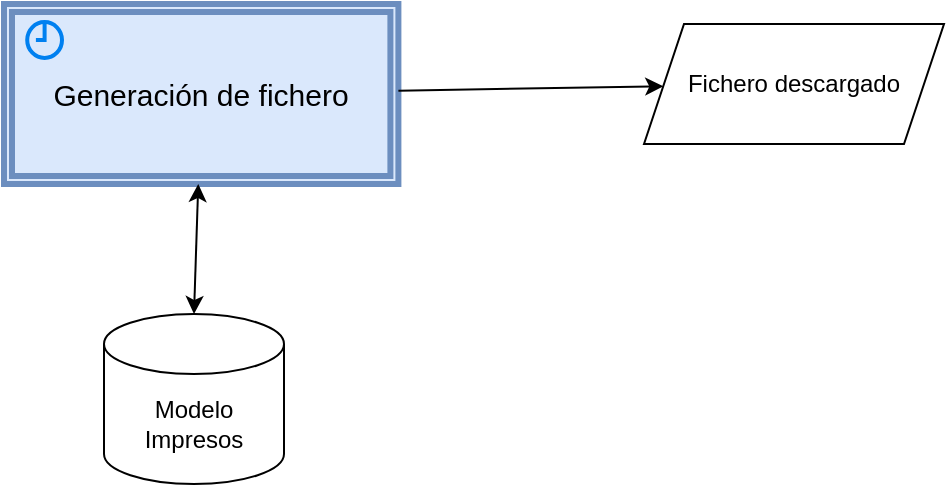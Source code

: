 <mxfile version="14.9.0" type="github">
  <diagram id="EXLHMDaifDddQzuxBUXZ" name="Page-1">
    <mxGraphModel dx="1185" dy="643" grid="0" gridSize="10" guides="1" tooltips="1" connect="1" arrows="1" fold="1" page="1" pageScale="1" pageWidth="827" pageHeight="1169" math="0" shadow="0">
      <root>
        <mxCell id="0" />
        <mxCell id="1" parent="0" />
        <mxCell id="V6-QGevS6LfhxT4h9i1H-1" value="" style="shape=cylinder3;whiteSpace=wrap;html=1;boundedLbl=1;backgroundOutline=1;size=15;" vertex="1" parent="1">
          <mxGeometry x="250" y="585" width="90" height="85" as="geometry" />
        </mxCell>
        <mxCell id="V6-QGevS6LfhxT4h9i1H-2" value="Modelo Impresos" style="text;html=1;strokeColor=none;fillColor=none;align=center;verticalAlign=middle;whiteSpace=wrap;rounded=0;" vertex="1" parent="1">
          <mxGeometry x="275" y="630" width="40" height="20" as="geometry" />
        </mxCell>
        <mxCell id="V6-QGevS6LfhxT4h9i1H-5" value="" style="group" vertex="1" connectable="0" parent="1">
          <mxGeometry x="200" y="430" width="203" height="90" as="geometry" />
        </mxCell>
        <mxCell id="V6-QGevS6LfhxT4h9i1H-6" value="&lt;span style=&quot;font-size: 15px&quot;&gt;Generación de fichero&lt;/span&gt;" style="shape=ext;double=1;rounded=0;whiteSpace=wrap;html=1;strokeColor=#6c8ebf;strokeWidth=3;fillColor=#dae8fc;" vertex="1" parent="V6-QGevS6LfhxT4h9i1H-5">
          <mxGeometry width="197.2" height="90" as="geometry" />
        </mxCell>
        <mxCell id="V6-QGevS6LfhxT4h9i1H-7" value="" style="html=1;verticalLabelPosition=bottom;align=center;labelBackgroundColor=#ffffff;verticalAlign=top;strokeWidth=2;strokeColor=#0080F0;shadow=0;dashed=0;shape=mxgraph.ios7.icons.clock;fillColor=none;" vertex="1" parent="V6-QGevS6LfhxT4h9i1H-5">
          <mxGeometry x="11.6" y="9" width="17.4" height="18" as="geometry" />
        </mxCell>
        <mxCell id="V6-QGevS6LfhxT4h9i1H-9" value="" style="endArrow=classic;startArrow=classic;html=1;exitX=0.5;exitY=0;exitDx=0;exitDy=0;exitPerimeter=0;" edge="1" parent="1" source="V6-QGevS6LfhxT4h9i1H-1" target="V6-QGevS6LfhxT4h9i1H-6">
          <mxGeometry width="50" height="50" relative="1" as="geometry">
            <mxPoint x="720" y="450" as="sourcePoint" />
            <mxPoint x="770" y="400" as="targetPoint" />
          </mxGeometry>
        </mxCell>
        <mxCell id="V6-QGevS6LfhxT4h9i1H-10" value="Fichero descargado" style="shape=parallelogram;perimeter=parallelogramPerimeter;whiteSpace=wrap;html=1;fixedSize=1;" vertex="1" parent="1">
          <mxGeometry x="520" y="440" width="150" height="60" as="geometry" />
        </mxCell>
        <mxCell id="V6-QGevS6LfhxT4h9i1H-11" value="" style="endArrow=classic;html=1;" edge="1" parent="1" source="V6-QGevS6LfhxT4h9i1H-6" target="V6-QGevS6LfhxT4h9i1H-10">
          <mxGeometry width="50" height="50" relative="1" as="geometry">
            <mxPoint x="670" y="470" as="sourcePoint" />
            <mxPoint x="720" y="420" as="targetPoint" />
          </mxGeometry>
        </mxCell>
      </root>
    </mxGraphModel>
  </diagram>
</mxfile>
